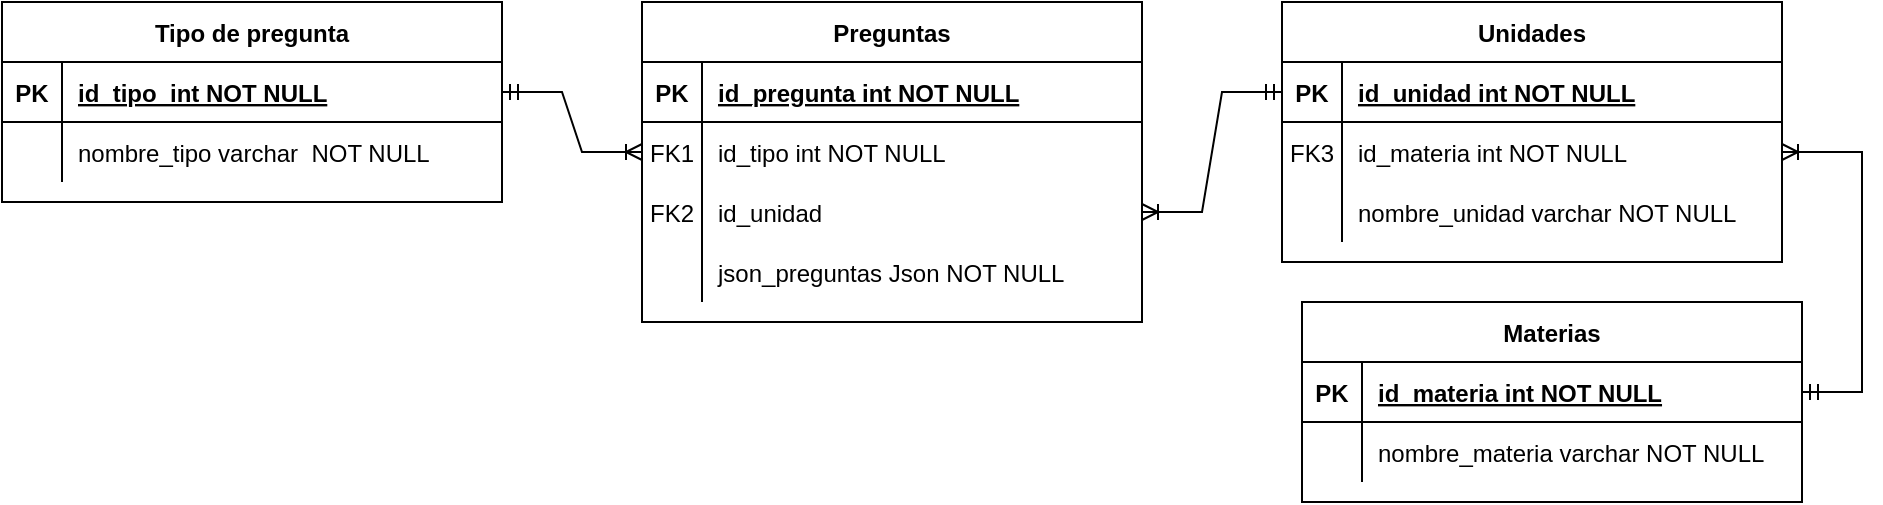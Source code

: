 <mxfile version="20.2.8" type="device"><diagram id="R2lEEEUBdFMjLlhIrx00" name="Page-1"><mxGraphModel dx="1598" dy="375" grid="1" gridSize="10" guides="1" tooltips="1" connect="1" arrows="1" fold="1" page="1" pageScale="1" pageWidth="850" pageHeight="1100" math="0" shadow="0" extFonts="Permanent Marker^https://fonts.googleapis.com/css?family=Permanent+Marker"><root><mxCell id="0"/><mxCell id="1" parent="0"/><mxCell id="Td-Qy9yhX_x3SG2gX9Mf-1" value="Preguntas" style="shape=table;startSize=30;container=1;collapsible=1;childLayout=tableLayout;fixedRows=1;rowLines=0;fontStyle=1;align=center;resizeLast=1;" vertex="1" parent="1"><mxGeometry x="10" y="560" width="250" height="160" as="geometry"/></mxCell><mxCell id="Td-Qy9yhX_x3SG2gX9Mf-2" value="" style="shape=partialRectangle;collapsible=0;dropTarget=0;pointerEvents=0;fillColor=none;points=[[0,0.5],[1,0.5]];portConstraint=eastwest;top=0;left=0;right=0;bottom=1;" vertex="1" parent="Td-Qy9yhX_x3SG2gX9Mf-1"><mxGeometry y="30" width="250" height="30" as="geometry"/></mxCell><mxCell id="Td-Qy9yhX_x3SG2gX9Mf-3" value="PK" style="shape=partialRectangle;overflow=hidden;connectable=0;fillColor=none;top=0;left=0;bottom=0;right=0;fontStyle=1;" vertex="1" parent="Td-Qy9yhX_x3SG2gX9Mf-2"><mxGeometry width="30" height="30" as="geometry"><mxRectangle width="30" height="30" as="alternateBounds"/></mxGeometry></mxCell><mxCell id="Td-Qy9yhX_x3SG2gX9Mf-4" value="id_pregunta int NOT NULL " style="shape=partialRectangle;overflow=hidden;connectable=0;fillColor=none;top=0;left=0;bottom=0;right=0;align=left;spacingLeft=6;fontStyle=5;" vertex="1" parent="Td-Qy9yhX_x3SG2gX9Mf-2"><mxGeometry x="30" width="220" height="30" as="geometry"><mxRectangle width="220" height="30" as="alternateBounds"/></mxGeometry></mxCell><mxCell id="Td-Qy9yhX_x3SG2gX9Mf-5" value="" style="shape=partialRectangle;collapsible=0;dropTarget=0;pointerEvents=0;fillColor=none;points=[[0,0.5],[1,0.5]];portConstraint=eastwest;top=0;left=0;right=0;bottom=0;" vertex="1" parent="Td-Qy9yhX_x3SG2gX9Mf-1"><mxGeometry y="60" width="250" height="30" as="geometry"/></mxCell><mxCell id="Td-Qy9yhX_x3SG2gX9Mf-6" value="FK1" style="shape=partialRectangle;overflow=hidden;connectable=0;fillColor=none;top=0;left=0;bottom=0;right=0;" vertex="1" parent="Td-Qy9yhX_x3SG2gX9Mf-5"><mxGeometry width="30" height="30" as="geometry"><mxRectangle width="30" height="30" as="alternateBounds"/></mxGeometry></mxCell><mxCell id="Td-Qy9yhX_x3SG2gX9Mf-7" value="id_tipo int NOT NULL" style="shape=partialRectangle;overflow=hidden;connectable=0;fillColor=none;top=0;left=0;bottom=0;right=0;align=left;spacingLeft=6;" vertex="1" parent="Td-Qy9yhX_x3SG2gX9Mf-5"><mxGeometry x="30" width="220" height="30" as="geometry"><mxRectangle width="220" height="30" as="alternateBounds"/></mxGeometry></mxCell><mxCell id="Td-Qy9yhX_x3SG2gX9Mf-8" style="shape=partialRectangle;collapsible=0;dropTarget=0;pointerEvents=0;fillColor=none;points=[[0,0.5],[1,0.5]];portConstraint=eastwest;top=0;left=0;right=0;bottom=0;" vertex="1" parent="Td-Qy9yhX_x3SG2gX9Mf-1"><mxGeometry y="90" width="250" height="30" as="geometry"/></mxCell><mxCell id="Td-Qy9yhX_x3SG2gX9Mf-9" value="FK2" style="shape=partialRectangle;overflow=hidden;connectable=0;fillColor=none;top=0;left=0;bottom=0;right=0;" vertex="1" parent="Td-Qy9yhX_x3SG2gX9Mf-8"><mxGeometry width="30" height="30" as="geometry"><mxRectangle width="30" height="30" as="alternateBounds"/></mxGeometry></mxCell><mxCell id="Td-Qy9yhX_x3SG2gX9Mf-10" value="id_unidad" style="shape=partialRectangle;overflow=hidden;connectable=0;fillColor=none;top=0;left=0;bottom=0;right=0;align=left;spacingLeft=6;" vertex="1" parent="Td-Qy9yhX_x3SG2gX9Mf-8"><mxGeometry x="30" width="220" height="30" as="geometry"><mxRectangle width="220" height="30" as="alternateBounds"/></mxGeometry></mxCell><mxCell id="Td-Qy9yhX_x3SG2gX9Mf-11" value="" style="shape=partialRectangle;collapsible=0;dropTarget=0;pointerEvents=0;fillColor=none;points=[[0,0.5],[1,0.5]];portConstraint=eastwest;top=0;left=0;right=0;bottom=0;" vertex="1" parent="Td-Qy9yhX_x3SG2gX9Mf-1"><mxGeometry y="120" width="250" height="30" as="geometry"/></mxCell><mxCell id="Td-Qy9yhX_x3SG2gX9Mf-12" value="" style="shape=partialRectangle;overflow=hidden;connectable=0;fillColor=none;top=0;left=0;bottom=0;right=0;" vertex="1" parent="Td-Qy9yhX_x3SG2gX9Mf-11"><mxGeometry width="30" height="30" as="geometry"><mxRectangle width="30" height="30" as="alternateBounds"/></mxGeometry></mxCell><mxCell id="Td-Qy9yhX_x3SG2gX9Mf-13" value="json_preguntas Json NOT NULL" style="shape=partialRectangle;overflow=hidden;connectable=0;fillColor=none;top=0;left=0;bottom=0;right=0;align=left;spacingLeft=6;" vertex="1" parent="Td-Qy9yhX_x3SG2gX9Mf-11"><mxGeometry x="30" width="220" height="30" as="geometry"><mxRectangle width="220" height="30" as="alternateBounds"/></mxGeometry></mxCell><mxCell id="Td-Qy9yhX_x3SG2gX9Mf-14" value="Unidades" style="shape=table;startSize=30;container=1;collapsible=1;childLayout=tableLayout;fixedRows=1;rowLines=0;fontStyle=1;align=center;resizeLast=1;" vertex="1" parent="1"><mxGeometry x="330" y="560" width="250" height="130" as="geometry"/></mxCell><mxCell id="Td-Qy9yhX_x3SG2gX9Mf-15" value="" style="shape=partialRectangle;collapsible=0;dropTarget=0;pointerEvents=0;fillColor=none;points=[[0,0.5],[1,0.5]];portConstraint=eastwest;top=0;left=0;right=0;bottom=1;" vertex="1" parent="Td-Qy9yhX_x3SG2gX9Mf-14"><mxGeometry y="30" width="250" height="30" as="geometry"/></mxCell><mxCell id="Td-Qy9yhX_x3SG2gX9Mf-16" value="PK" style="shape=partialRectangle;overflow=hidden;connectable=0;fillColor=none;top=0;left=0;bottom=0;right=0;fontStyle=1;" vertex="1" parent="Td-Qy9yhX_x3SG2gX9Mf-15"><mxGeometry width="30" height="30" as="geometry"><mxRectangle width="30" height="30" as="alternateBounds"/></mxGeometry></mxCell><mxCell id="Td-Qy9yhX_x3SG2gX9Mf-17" value="id_unidad int NOT NULL " style="shape=partialRectangle;overflow=hidden;connectable=0;fillColor=none;top=0;left=0;bottom=0;right=0;align=left;spacingLeft=6;fontStyle=5;" vertex="1" parent="Td-Qy9yhX_x3SG2gX9Mf-15"><mxGeometry x="30" width="220" height="30" as="geometry"><mxRectangle width="220" height="30" as="alternateBounds"/></mxGeometry></mxCell><mxCell id="Td-Qy9yhX_x3SG2gX9Mf-18" style="shape=partialRectangle;collapsible=0;dropTarget=0;pointerEvents=0;fillColor=none;points=[[0,0.5],[1,0.5]];portConstraint=eastwest;top=0;left=0;right=0;bottom=0;" vertex="1" parent="Td-Qy9yhX_x3SG2gX9Mf-14"><mxGeometry y="60" width="250" height="30" as="geometry"/></mxCell><mxCell id="Td-Qy9yhX_x3SG2gX9Mf-19" value="FK3" style="shape=partialRectangle;overflow=hidden;connectable=0;fillColor=none;top=0;left=0;bottom=0;right=0;" vertex="1" parent="Td-Qy9yhX_x3SG2gX9Mf-18"><mxGeometry width="30" height="30" as="geometry"><mxRectangle width="30" height="30" as="alternateBounds"/></mxGeometry></mxCell><mxCell id="Td-Qy9yhX_x3SG2gX9Mf-20" value="id_materia int NOT NULL" style="shape=partialRectangle;overflow=hidden;connectable=0;fillColor=none;top=0;left=0;bottom=0;right=0;align=left;spacingLeft=6;" vertex="1" parent="Td-Qy9yhX_x3SG2gX9Mf-18"><mxGeometry x="30" width="220" height="30" as="geometry"><mxRectangle width="220" height="30" as="alternateBounds"/></mxGeometry></mxCell><mxCell id="Td-Qy9yhX_x3SG2gX9Mf-21" value="" style="shape=partialRectangle;collapsible=0;dropTarget=0;pointerEvents=0;fillColor=none;points=[[0,0.5],[1,0.5]];portConstraint=eastwest;top=0;left=0;right=0;bottom=0;" vertex="1" parent="Td-Qy9yhX_x3SG2gX9Mf-14"><mxGeometry y="90" width="250" height="30" as="geometry"/></mxCell><mxCell id="Td-Qy9yhX_x3SG2gX9Mf-22" value="" style="shape=partialRectangle;overflow=hidden;connectable=0;fillColor=none;top=0;left=0;bottom=0;right=0;" vertex="1" parent="Td-Qy9yhX_x3SG2gX9Mf-21"><mxGeometry width="30" height="30" as="geometry"><mxRectangle width="30" height="30" as="alternateBounds"/></mxGeometry></mxCell><mxCell id="Td-Qy9yhX_x3SG2gX9Mf-23" value="nombre_unidad varchar NOT NULL" style="shape=partialRectangle;overflow=hidden;connectable=0;fillColor=none;top=0;left=0;bottom=0;right=0;align=left;spacingLeft=6;" vertex="1" parent="Td-Qy9yhX_x3SG2gX9Mf-21"><mxGeometry x="30" width="220" height="30" as="geometry"><mxRectangle width="220" height="30" as="alternateBounds"/></mxGeometry></mxCell><mxCell id="Td-Qy9yhX_x3SG2gX9Mf-24" value="Tipo de pregunta" style="shape=table;startSize=30;container=1;collapsible=1;childLayout=tableLayout;fixedRows=1;rowLines=0;fontStyle=1;align=center;resizeLast=1;" vertex="1" parent="1"><mxGeometry x="-310" y="560" width="250" height="100" as="geometry"><mxRectangle x="120" y="120" width="100" height="30" as="alternateBounds"/></mxGeometry></mxCell><mxCell id="Td-Qy9yhX_x3SG2gX9Mf-25" value="" style="shape=partialRectangle;collapsible=0;dropTarget=0;pointerEvents=0;fillColor=none;points=[[0,0.5],[1,0.5]];portConstraint=eastwest;top=0;left=0;right=0;bottom=1;" vertex="1" parent="Td-Qy9yhX_x3SG2gX9Mf-24"><mxGeometry y="30" width="250" height="30" as="geometry"/></mxCell><mxCell id="Td-Qy9yhX_x3SG2gX9Mf-26" value="PK" style="shape=partialRectangle;overflow=hidden;connectable=0;fillColor=none;top=0;left=0;bottom=0;right=0;fontStyle=1;" vertex="1" parent="Td-Qy9yhX_x3SG2gX9Mf-25"><mxGeometry width="30" height="30" as="geometry"><mxRectangle width="30" height="30" as="alternateBounds"/></mxGeometry></mxCell><mxCell id="Td-Qy9yhX_x3SG2gX9Mf-27" value="id_tipo  int NOT NULL" style="shape=partialRectangle;overflow=hidden;connectable=0;fillColor=none;top=0;left=0;bottom=0;right=0;align=left;spacingLeft=6;fontStyle=5;" vertex="1" parent="Td-Qy9yhX_x3SG2gX9Mf-25"><mxGeometry x="30" width="220" height="30" as="geometry"><mxRectangle width="220" height="30" as="alternateBounds"/></mxGeometry></mxCell><mxCell id="Td-Qy9yhX_x3SG2gX9Mf-28" value="" style="shape=partialRectangle;collapsible=0;dropTarget=0;pointerEvents=0;fillColor=none;points=[[0,0.5],[1,0.5]];portConstraint=eastwest;top=0;left=0;right=0;bottom=0;" vertex="1" parent="Td-Qy9yhX_x3SG2gX9Mf-24"><mxGeometry y="60" width="250" height="30" as="geometry"/></mxCell><mxCell id="Td-Qy9yhX_x3SG2gX9Mf-29" value="" style="shape=partialRectangle;overflow=hidden;connectable=0;fillColor=none;top=0;left=0;bottom=0;right=0;" vertex="1" parent="Td-Qy9yhX_x3SG2gX9Mf-28"><mxGeometry width="30" height="30" as="geometry"><mxRectangle width="30" height="30" as="alternateBounds"/></mxGeometry></mxCell><mxCell id="Td-Qy9yhX_x3SG2gX9Mf-30" value="nombre_tipo varchar  NOT NULL" style="shape=partialRectangle;overflow=hidden;connectable=0;fillColor=none;top=0;left=0;bottom=0;right=0;align=left;spacingLeft=6;" vertex="1" parent="Td-Qy9yhX_x3SG2gX9Mf-28"><mxGeometry x="30" width="220" height="30" as="geometry"><mxRectangle width="220" height="30" as="alternateBounds"/></mxGeometry></mxCell><mxCell id="Td-Qy9yhX_x3SG2gX9Mf-31" value="" style="edgeStyle=entityRelationEdgeStyle;fontSize=12;html=1;endArrow=ERoneToMany;startArrow=ERmandOne;rounded=0;entryX=0;entryY=0.5;entryDx=0;entryDy=0;endFill=0;" edge="1" parent="1" source="Td-Qy9yhX_x3SG2gX9Mf-25" target="Td-Qy9yhX_x3SG2gX9Mf-5"><mxGeometry width="100" height="100" relative="1" as="geometry"><mxPoint x="-100" y="770" as="sourcePoint"/><mxPoint y="670" as="targetPoint"/></mxGeometry></mxCell><mxCell id="Td-Qy9yhX_x3SG2gX9Mf-32" value="" style="edgeStyle=entityRelationEdgeStyle;fontSize=12;html=1;endArrow=ERoneToMany;startArrow=ERmandOne;rounded=0;entryX=1;entryY=0.5;entryDx=0;entryDy=0;exitX=0;exitY=0.5;exitDx=0;exitDy=0;endFill=0;" edge="1" parent="1" source="Td-Qy9yhX_x3SG2gX9Mf-15" target="Td-Qy9yhX_x3SG2gX9Mf-8"><mxGeometry width="100" height="100" relative="1" as="geometry"><mxPoint x="-50" y="615" as="sourcePoint"/><mxPoint x="20" y="645" as="targetPoint"/></mxGeometry></mxCell><mxCell id="Td-Qy9yhX_x3SG2gX9Mf-33" value="Materias" style="shape=table;startSize=30;container=1;collapsible=1;childLayout=tableLayout;fixedRows=1;rowLines=0;fontStyle=1;align=center;resizeLast=1;" vertex="1" parent="1"><mxGeometry x="340" y="710" width="250" height="100" as="geometry"/></mxCell><mxCell id="Td-Qy9yhX_x3SG2gX9Mf-34" value="" style="shape=partialRectangle;collapsible=0;dropTarget=0;pointerEvents=0;fillColor=none;points=[[0,0.5],[1,0.5]];portConstraint=eastwest;top=0;left=0;right=0;bottom=1;" vertex="1" parent="Td-Qy9yhX_x3SG2gX9Mf-33"><mxGeometry y="30" width="250" height="30" as="geometry"/></mxCell><mxCell id="Td-Qy9yhX_x3SG2gX9Mf-35" value="PK" style="shape=partialRectangle;overflow=hidden;connectable=0;fillColor=none;top=0;left=0;bottom=0;right=0;fontStyle=1;" vertex="1" parent="Td-Qy9yhX_x3SG2gX9Mf-34"><mxGeometry width="30" height="30" as="geometry"><mxRectangle width="30" height="30" as="alternateBounds"/></mxGeometry></mxCell><mxCell id="Td-Qy9yhX_x3SG2gX9Mf-36" value="id_materia int NOT NULL " style="shape=partialRectangle;overflow=hidden;connectable=0;fillColor=none;top=0;left=0;bottom=0;right=0;align=left;spacingLeft=6;fontStyle=5;" vertex="1" parent="Td-Qy9yhX_x3SG2gX9Mf-34"><mxGeometry x="30" width="220" height="30" as="geometry"><mxRectangle width="220" height="30" as="alternateBounds"/></mxGeometry></mxCell><mxCell id="Td-Qy9yhX_x3SG2gX9Mf-37" value="" style="shape=partialRectangle;collapsible=0;dropTarget=0;pointerEvents=0;fillColor=none;points=[[0,0.5],[1,0.5]];portConstraint=eastwest;top=0;left=0;right=0;bottom=0;" vertex="1" parent="Td-Qy9yhX_x3SG2gX9Mf-33"><mxGeometry y="60" width="250" height="30" as="geometry"/></mxCell><mxCell id="Td-Qy9yhX_x3SG2gX9Mf-38" value="" style="shape=partialRectangle;overflow=hidden;connectable=0;fillColor=none;top=0;left=0;bottom=0;right=0;" vertex="1" parent="Td-Qy9yhX_x3SG2gX9Mf-37"><mxGeometry width="30" height="30" as="geometry"><mxRectangle width="30" height="30" as="alternateBounds"/></mxGeometry></mxCell><mxCell id="Td-Qy9yhX_x3SG2gX9Mf-39" value="nombre_materia varchar NOT NULL" style="shape=partialRectangle;overflow=hidden;connectable=0;fillColor=none;top=0;left=0;bottom=0;right=0;align=left;spacingLeft=6;" vertex="1" parent="Td-Qy9yhX_x3SG2gX9Mf-37"><mxGeometry x="30" width="220" height="30" as="geometry"><mxRectangle width="220" height="30" as="alternateBounds"/></mxGeometry></mxCell><mxCell id="Td-Qy9yhX_x3SG2gX9Mf-40" value="" style="edgeStyle=entityRelationEdgeStyle;fontSize=12;html=1;endArrow=ERoneToMany;startArrow=ERmandOne;rounded=0;entryX=1;entryY=0.5;entryDx=0;entryDy=0;endFill=0;" edge="1" parent="1" source="Td-Qy9yhX_x3SG2gX9Mf-34" target="Td-Qy9yhX_x3SG2gX9Mf-18"><mxGeometry width="100" height="100" relative="1" as="geometry"><mxPoint x="640" y="690" as="sourcePoint"/><mxPoint x="570" y="750" as="targetPoint"/></mxGeometry></mxCell></root></mxGraphModel></diagram></mxfile>